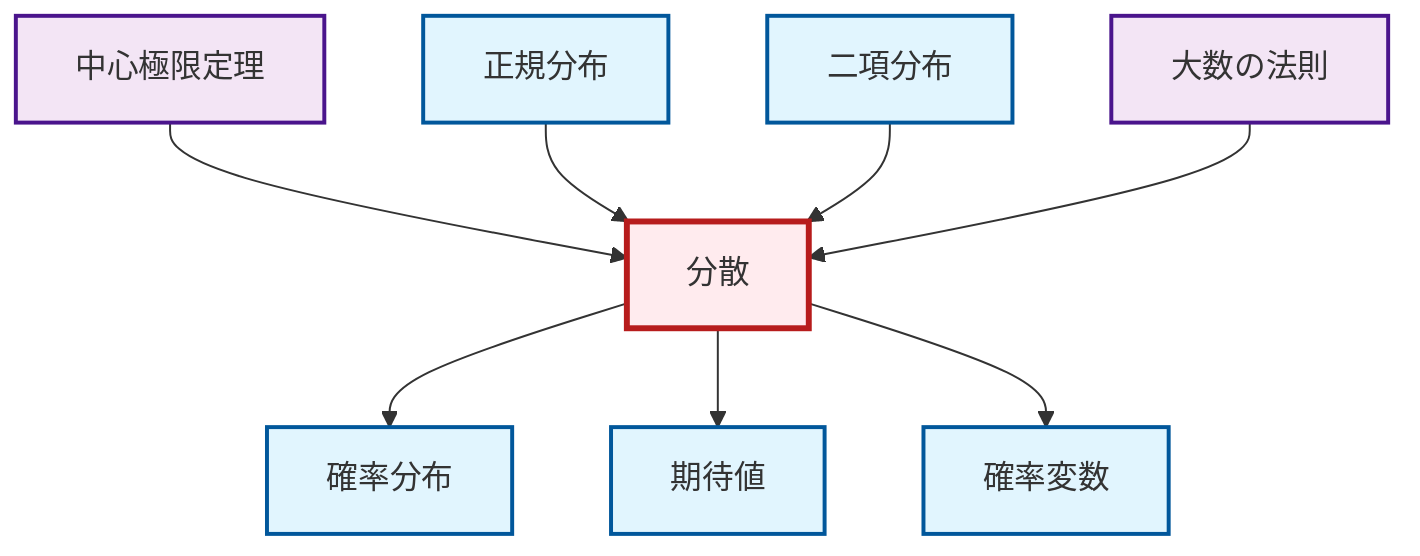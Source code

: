 graph TD
    classDef definition fill:#e1f5fe,stroke:#01579b,stroke-width:2px
    classDef theorem fill:#f3e5f5,stroke:#4a148c,stroke-width:2px
    classDef axiom fill:#fff3e0,stroke:#e65100,stroke-width:2px
    classDef example fill:#e8f5e9,stroke:#1b5e20,stroke-width:2px
    classDef current fill:#ffebee,stroke:#b71c1c,stroke-width:3px
    def-normal-distribution["正規分布"]:::definition
    thm-central-limit["中心極限定理"]:::theorem
    thm-law-of-large-numbers["大数の法則"]:::theorem
    def-random-variable["確率変数"]:::definition
    def-variance["分散"]:::definition
    def-expectation["期待値"]:::definition
    def-binomial-distribution["二項分布"]:::definition
    def-probability-distribution["確率分布"]:::definition
    thm-central-limit --> def-variance
    def-variance --> def-probability-distribution
    def-normal-distribution --> def-variance
    def-binomial-distribution --> def-variance
    thm-law-of-large-numbers --> def-variance
    def-variance --> def-expectation
    def-variance --> def-random-variable
    class def-variance current
